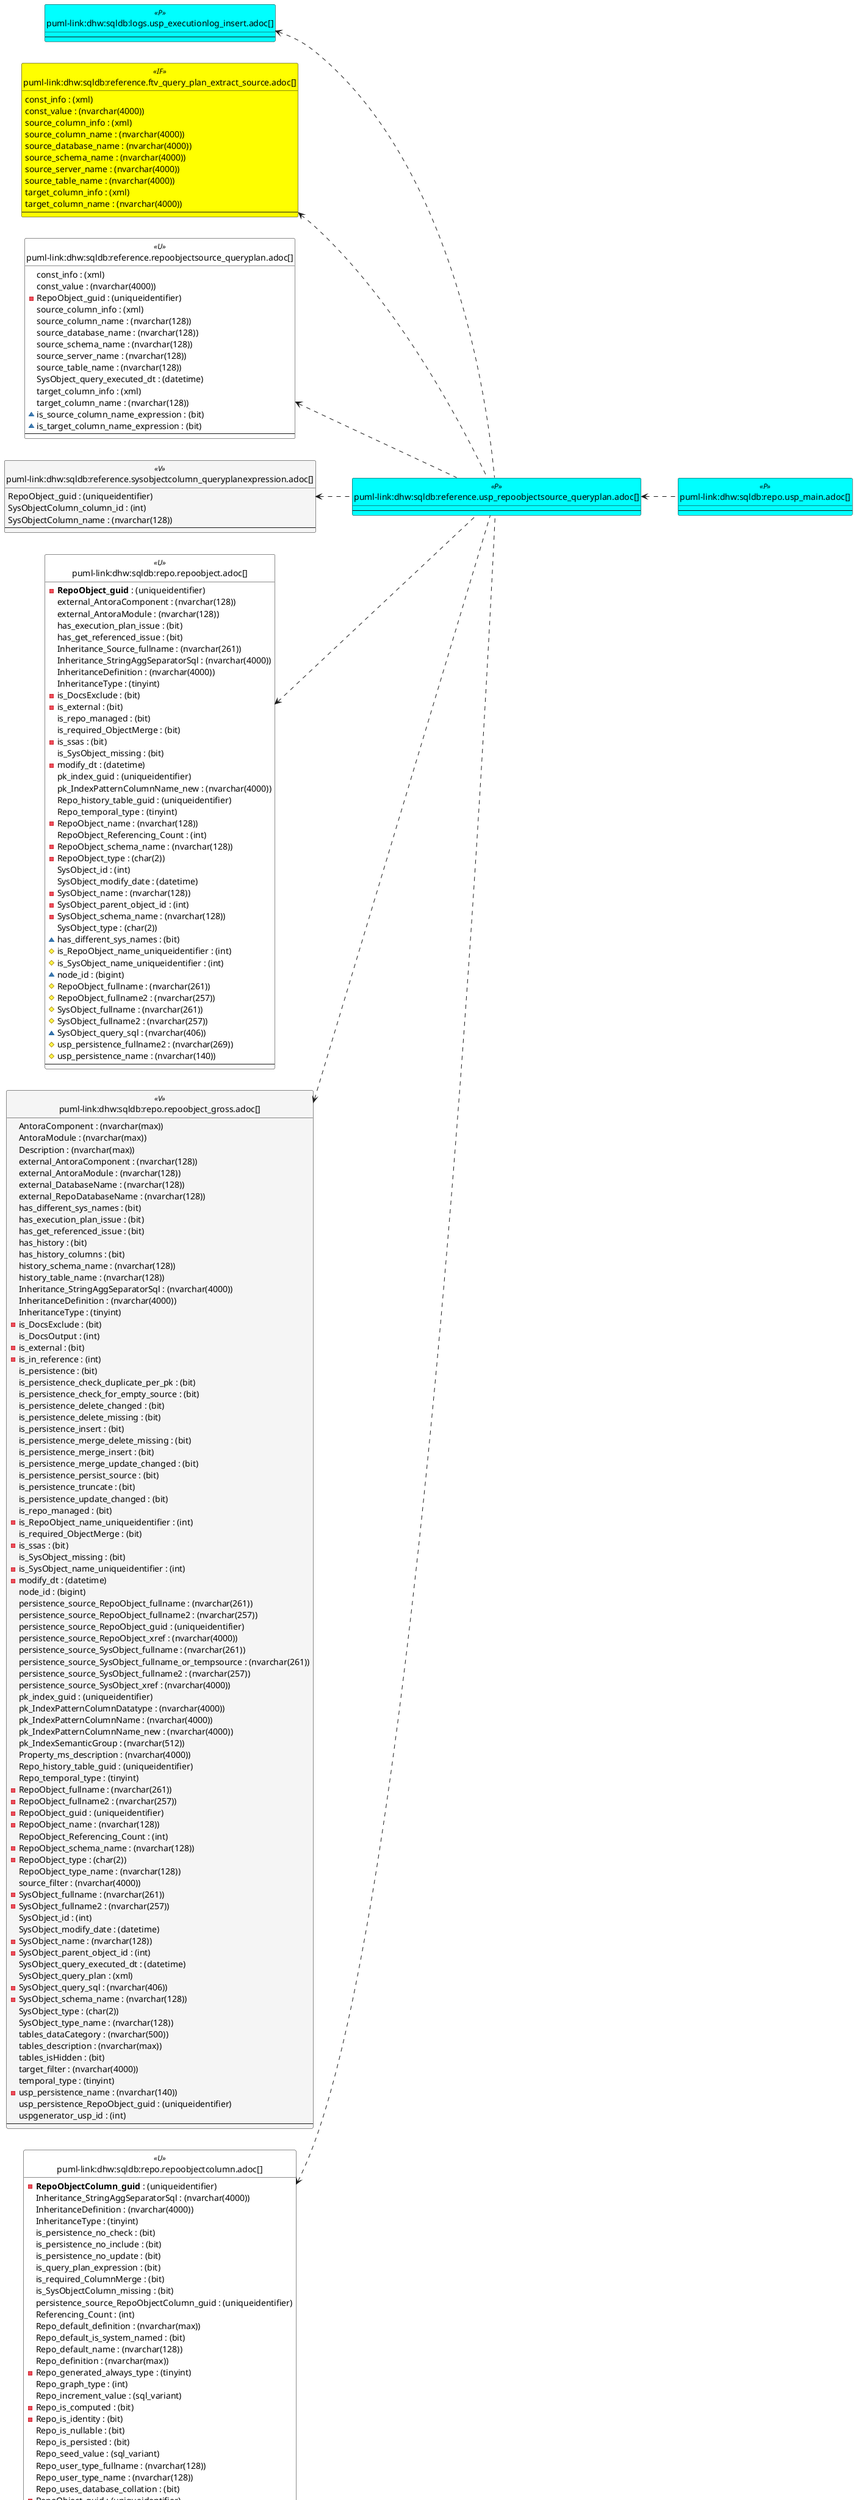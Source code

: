 @startuml
left to right direction
'top to bottom direction
hide circle
'avoide "." issues:
set namespaceSeparator none


skinparam class {
  BackgroundColor White
  BackgroundColor<<FN>> Yellow
  BackgroundColor<<FS>> Yellow
  BackgroundColor<<FT>> LightGray
  BackgroundColor<<IF>> Yellow
  BackgroundColor<<IS>> Yellow
  BackgroundColor<<P>> Aqua
  BackgroundColor<<PC>> Aqua
  BackgroundColor<<SN>> Yellow
  BackgroundColor<<SO>> SlateBlue
  BackgroundColor<<TF>> LightGray
  BackgroundColor<<TR>> Tomato
  BackgroundColor<<U>> White
  BackgroundColor<<V>> WhiteSmoke
  BackgroundColor<<X>> Aqua
  BackgroundColor<<external>> AliceBlue
}


entity "puml-link:dhw:sqldb:logs.usp_executionlog_insert.adoc[]" as logs.usp_ExecutionLog_insert << P >> {
  --
}

entity "puml-link:dhw:sqldb:reference.ftv_query_plan_extract_source.adoc[]" as reference.ftv_query_plan_extract_source << IF >> {
  const_info : (xml)
  const_value : (nvarchar(4000))
  source_column_info : (xml)
  source_column_name : (nvarchar(4000))
  source_database_name : (nvarchar(4000))
  source_schema_name : (nvarchar(4000))
  source_server_name : (nvarchar(4000))
  source_table_name : (nvarchar(4000))
  target_column_info : (xml)
  target_column_name : (nvarchar(4000))
  --
}

entity "puml-link:dhw:sqldb:reference.repoobjectsource_queryplan.adoc[]" as reference.RepoObjectSource_QueryPlan << U >> {
  const_info : (xml)
  const_value : (nvarchar(4000))
  - RepoObject_guid : (uniqueidentifier)
  source_column_info : (xml)
  source_column_name : (nvarchar(128))
  source_database_name : (nvarchar(128))
  source_schema_name : (nvarchar(128))
  source_server_name : (nvarchar(128))
  source_table_name : (nvarchar(128))
  SysObject_query_executed_dt : (datetime)
  target_column_info : (xml)
  target_column_name : (nvarchar(128))
  ~ is_source_column_name_expression : (bit)
  ~ is_target_column_name_expression : (bit)
  --
}

entity "puml-link:dhw:sqldb:reference.sysobjectcolumn_queryplanexpression.adoc[]" as reference.SysObjectColumn_QueryPlanExpression << V >> {
  RepoObject_guid : (uniqueidentifier)
  SysObjectColumn_column_id : (int)
  SysObjectColumn_name : (nvarchar(128))
  --
}

entity "puml-link:dhw:sqldb:reference.usp_repoobjectsource_queryplan.adoc[]" as reference.usp_RepoObjectSource_QueryPlan << P >> {
  --
}

entity "puml-link:dhw:sqldb:repo.repoobject.adoc[]" as repo.RepoObject << U >> {
  - **RepoObject_guid** : (uniqueidentifier)
  external_AntoraComponent : (nvarchar(128))
  external_AntoraModule : (nvarchar(128))
  has_execution_plan_issue : (bit)
  has_get_referenced_issue : (bit)
  Inheritance_Source_fullname : (nvarchar(261))
  Inheritance_StringAggSeparatorSql : (nvarchar(4000))
  InheritanceDefinition : (nvarchar(4000))
  InheritanceType : (tinyint)
  - is_DocsExclude : (bit)
  - is_external : (bit)
  is_repo_managed : (bit)
  is_required_ObjectMerge : (bit)
  - is_ssas : (bit)
  is_SysObject_missing : (bit)
  - modify_dt : (datetime)
  pk_index_guid : (uniqueidentifier)
  pk_IndexPatternColumnName_new : (nvarchar(4000))
  Repo_history_table_guid : (uniqueidentifier)
  Repo_temporal_type : (tinyint)
  - RepoObject_name : (nvarchar(128))
  RepoObject_Referencing_Count : (int)
  - RepoObject_schema_name : (nvarchar(128))
  - RepoObject_type : (char(2))
  SysObject_id : (int)
  SysObject_modify_date : (datetime)
  - SysObject_name : (nvarchar(128))
  - SysObject_parent_object_id : (int)
  - SysObject_schema_name : (nvarchar(128))
  SysObject_type : (char(2))
  ~ has_different_sys_names : (bit)
  # is_RepoObject_name_uniqueidentifier : (int)
  # is_SysObject_name_uniqueidentifier : (int)
  ~ node_id : (bigint)
  # RepoObject_fullname : (nvarchar(261))
  # RepoObject_fullname2 : (nvarchar(257))
  # SysObject_fullname : (nvarchar(261))
  # SysObject_fullname2 : (nvarchar(257))
  ~ SysObject_query_sql : (nvarchar(406))
  # usp_persistence_fullname2 : (nvarchar(269))
  # usp_persistence_name : (nvarchar(140))
  --
}

entity "puml-link:dhw:sqldb:repo.repoobject_gross.adoc[]" as repo.RepoObject_gross << V >> {
  AntoraComponent : (nvarchar(max))
  AntoraModule : (nvarchar(max))
  Description : (nvarchar(max))
  external_AntoraComponent : (nvarchar(128))
  external_AntoraModule : (nvarchar(128))
  external_DatabaseName : (nvarchar(128))
  external_RepoDatabaseName : (nvarchar(128))
  has_different_sys_names : (bit)
  has_execution_plan_issue : (bit)
  has_get_referenced_issue : (bit)
  has_history : (bit)
  has_history_columns : (bit)
  history_schema_name : (nvarchar(128))
  history_table_name : (nvarchar(128))
  Inheritance_StringAggSeparatorSql : (nvarchar(4000))
  InheritanceDefinition : (nvarchar(4000))
  InheritanceType : (tinyint)
  - is_DocsExclude : (bit)
  is_DocsOutput : (int)
  - is_external : (bit)
  - is_in_reference : (int)
  is_persistence : (bit)
  is_persistence_check_duplicate_per_pk : (bit)
  is_persistence_check_for_empty_source : (bit)
  is_persistence_delete_changed : (bit)
  is_persistence_delete_missing : (bit)
  is_persistence_insert : (bit)
  is_persistence_merge_delete_missing : (bit)
  is_persistence_merge_insert : (bit)
  is_persistence_merge_update_changed : (bit)
  is_persistence_persist_source : (bit)
  is_persistence_truncate : (bit)
  is_persistence_update_changed : (bit)
  is_repo_managed : (bit)
  - is_RepoObject_name_uniqueidentifier : (int)
  is_required_ObjectMerge : (bit)
  - is_ssas : (bit)
  is_SysObject_missing : (bit)
  - is_SysObject_name_uniqueidentifier : (int)
  - modify_dt : (datetime)
  node_id : (bigint)
  persistence_source_RepoObject_fullname : (nvarchar(261))
  persistence_source_RepoObject_fullname2 : (nvarchar(257))
  persistence_source_RepoObject_guid : (uniqueidentifier)
  persistence_source_RepoObject_xref : (nvarchar(4000))
  persistence_source_SysObject_fullname : (nvarchar(261))
  persistence_source_SysObject_fullname_or_tempsource : (nvarchar(261))
  persistence_source_SysObject_fullname2 : (nvarchar(257))
  persistence_source_SysObject_xref : (nvarchar(4000))
  pk_index_guid : (uniqueidentifier)
  pk_IndexPatternColumnDatatype : (nvarchar(4000))
  pk_IndexPatternColumnName : (nvarchar(4000))
  pk_IndexPatternColumnName_new : (nvarchar(4000))
  pk_IndexSemanticGroup : (nvarchar(512))
  Property_ms_description : (nvarchar(4000))
  Repo_history_table_guid : (uniqueidentifier)
  Repo_temporal_type : (tinyint)
  - RepoObject_fullname : (nvarchar(261))
  - RepoObject_fullname2 : (nvarchar(257))
  - RepoObject_guid : (uniqueidentifier)
  - RepoObject_name : (nvarchar(128))
  RepoObject_Referencing_Count : (int)
  - RepoObject_schema_name : (nvarchar(128))
  - RepoObject_type : (char(2))
  RepoObject_type_name : (nvarchar(128))
  source_filter : (nvarchar(4000))
  - SysObject_fullname : (nvarchar(261))
  - SysObject_fullname2 : (nvarchar(257))
  SysObject_id : (int)
  SysObject_modify_date : (datetime)
  - SysObject_name : (nvarchar(128))
  - SysObject_parent_object_id : (int)
  SysObject_query_executed_dt : (datetime)
  SysObject_query_plan : (xml)
  - SysObject_query_sql : (nvarchar(406))
  - SysObject_schema_name : (nvarchar(128))
  SysObject_type : (char(2))
  SysObject_type_name : (nvarchar(128))
  tables_dataCategory : (nvarchar(500))
  tables_description : (nvarchar(max))
  tables_isHidden : (bit)
  target_filter : (nvarchar(4000))
  temporal_type : (tinyint)
  - usp_persistence_name : (nvarchar(140))
  usp_persistence_RepoObject_guid : (uniqueidentifier)
  uspgenerator_usp_id : (int)
  --
}

entity "puml-link:dhw:sqldb:repo.repoobjectcolumn.adoc[]" as repo.RepoObjectColumn << U >> {
  - **RepoObjectColumn_guid** : (uniqueidentifier)
  Inheritance_StringAggSeparatorSql : (nvarchar(4000))
  InheritanceDefinition : (nvarchar(4000))
  InheritanceType : (tinyint)
  is_persistence_no_check : (bit)
  is_persistence_no_include : (bit)
  is_persistence_no_update : (bit)
  is_query_plan_expression : (bit)
  is_required_ColumnMerge : (bit)
  is_SysObjectColumn_missing : (bit)
  persistence_source_RepoObjectColumn_guid : (uniqueidentifier)
  Referencing_Count : (int)
  Repo_default_definition : (nvarchar(max))
  Repo_default_is_system_named : (bit)
  Repo_default_name : (nvarchar(128))
  Repo_definition : (nvarchar(max))
  - Repo_generated_always_type : (tinyint)
  Repo_graph_type : (int)
  Repo_increment_value : (sql_variant)
  - Repo_is_computed : (bit)
  - Repo_is_identity : (bit)
  Repo_is_nullable : (bit)
  Repo_is_persisted : (bit)
  Repo_seed_value : (sql_variant)
  Repo_user_type_fullname : (nvarchar(128))
  Repo_user_type_name : (nvarchar(128))
  Repo_uses_database_collation : (bit)
  - RepoObject_guid : (uniqueidentifier)
  RepoObjectColumn_column_id : (int)
  - RepoObjectColumn_name : (nvarchar(128))
  SysObjectColumn_column_id : (int)
  - SysObjectColumn_name : (nvarchar(128))
  # Column_name : (nvarchar(128))
  ~ has_different_sys_names : (bit)
  # is_RepoObjectColumn_name_uniqueidentifier : (int)
  # is_SysObjectColumn_name_uniqueidentifier : (int)
  --
}

entity "puml-link:dhw:sqldb:repo.usp_main.adoc[]" as repo.usp_main << P >> {
  --
}

logs.usp_ExecutionLog_insert <.. reference.usp_RepoObjectSource_QueryPlan
reference.ftv_query_plan_extract_source <.. reference.usp_RepoObjectSource_QueryPlan
reference.RepoObjectSource_QueryPlan <.. reference.usp_RepoObjectSource_QueryPlan
reference.SysObjectColumn_QueryPlanExpression <.. reference.usp_RepoObjectSource_QueryPlan
reference.usp_RepoObjectSource_QueryPlan <.. repo.usp_main
repo.RepoObject <.. reference.usp_RepoObjectSource_QueryPlan
repo.RepoObject_gross <.. reference.usp_RepoObjectSource_QueryPlan
repo.RepoObjectColumn <.. reference.usp_RepoObjectSource_QueryPlan
footer The diagram is interactive and contains links.
@enduml

